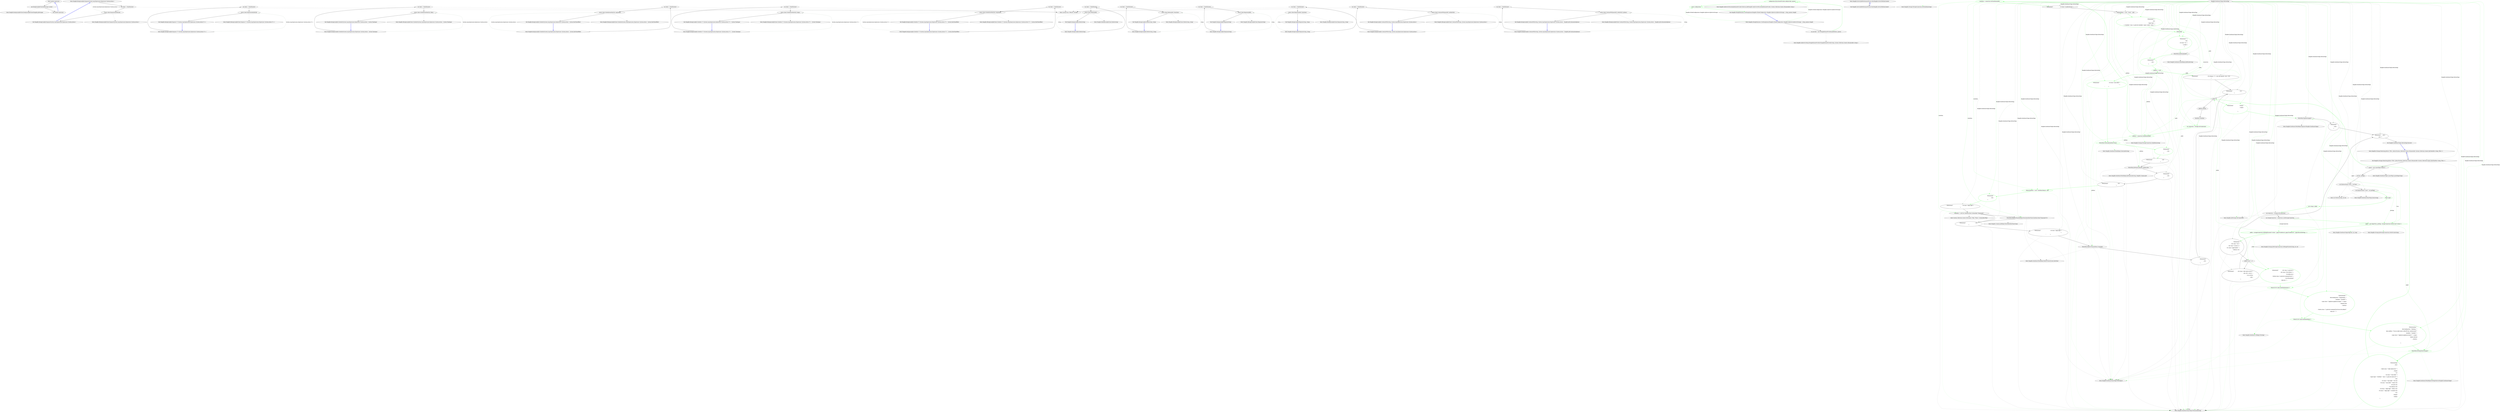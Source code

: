 digraph  {
n0 [label="Entry lambda expression", span="29-29", cluster="lambda expression"];
n1 [label="new BackgroundJobClient(JobStorage.Current)", span="29-29", cluster="lambda expression"];
n2 [label="Exit lambda expression", span="29-29", cluster="lambda expression"];
n3 [label="Entry Hangfire.BackgroundJobClient.BackgroundJobClient(Hangfire.JobStorage)", span="48-48", cluster="Hangfire.BackgroundJobClient.BackgroundJobClient(Hangfire.JobStorage)"];
n4 [label="Entry Hangfire.BackgroundJob.Enqueue(System.Linq.Expressions.Expression<System.Action>)", span="61-61", cluster="Hangfire.BackgroundJob.Enqueue(System.Linq.Expressions.Expression<System.Action>)"];
n5 [label="var client = ClientFactory()", span="63-63", cluster="Hangfire.BackgroundJob.Enqueue(System.Linq.Expressions.Expression<System.Action>)"];
n6 [label="return client.Enqueue(methodCall);", span="64-64", cluster="Hangfire.BackgroundJob.Enqueue(System.Linq.Expressions.Expression<System.Action>)"];
n8 [label="Entry System.Func<TResult>.Invoke()", span="0-0", cluster="System.Func<TResult>.Invoke()"];
n7 [label="Exit Hangfire.BackgroundJob.Enqueue(System.Linq.Expressions.Expression<System.Action>)", span="61-61", cluster="Hangfire.BackgroundJob.Enqueue(System.Linq.Expressions.Expression<System.Action>)"];
n9 [label="Entry Hangfire.IBackgroundJobClient.Enqueue(System.Linq.Expressions.Expression<System.Action>)", span="36-36", cluster="Hangfire.IBackgroundJobClient.Enqueue(System.Linq.Expressions.Expression<System.Action>)"];
n10 [label="Entry Hangfire.BackgroundJob.Enqueue<T>(System.Linq.Expressions.Expression<System.Action<T>>)", span="77-77", cluster="Hangfire.BackgroundJob.Enqueue<T>(System.Linq.Expressions.Expression<System.Action<T>>)"];
n11 [label="var client = ClientFactory()", span="79-79", cluster="Hangfire.BackgroundJob.Enqueue<T>(System.Linq.Expressions.Expression<System.Action<T>>)"];
n12 [label="return client.Enqueue(methodCall);", span="80-80", cluster="Hangfire.BackgroundJob.Enqueue<T>(System.Linq.Expressions.Expression<System.Action<T>>)"];
n13 [label="Exit Hangfire.BackgroundJob.Enqueue<T>(System.Linq.Expressions.Expression<System.Action<T>>)", span="77-77", cluster="Hangfire.BackgroundJob.Enqueue<T>(System.Linq.Expressions.Expression<System.Action<T>>)"];
n14 [label="Entry Hangfire.IBackgroundJobClient.Enqueue<T>(System.Linq.Expressions.Expression<System.Action<T>>)", span="54-54", cluster="Hangfire.IBackgroundJobClient.Enqueue<T>(System.Linq.Expressions.Expression<System.Action<T>>)"];
n15 [label="Entry Hangfire.BackgroundJob.Schedule(System.Linq.Expressions.Expression<System.Action>, System.TimeSpan)", span="91-91", cluster="Hangfire.BackgroundJob.Schedule(System.Linq.Expressions.Expression<System.Action>, System.TimeSpan)"];
n16 [label="var client = ClientFactory()", span="93-93", cluster="Hangfire.BackgroundJob.Schedule(System.Linq.Expressions.Expression<System.Action>, System.TimeSpan)"];
n17 [label="return client.Schedule(methodCall, delay);", span="94-94", cluster="Hangfire.BackgroundJob.Schedule(System.Linq.Expressions.Expression<System.Action>, System.TimeSpan)"];
n18 [label="Exit Hangfire.BackgroundJob.Schedule(System.Linq.Expressions.Expression<System.Action>, System.TimeSpan)", span="91-91", cluster="Hangfire.BackgroundJob.Schedule(System.Linq.Expressions.Expression<System.Action>, System.TimeSpan)"];
n19 [label="Entry Hangfire.IBackgroundJobClient.Schedule(System.Linq.Expressions.Expression<System.Action>, System.TimeSpan)", span="69-69", cluster="Hangfire.IBackgroundJobClient.Schedule(System.Linq.Expressions.Expression<System.Action>, System.TimeSpan)"];
n20 [label="Entry Hangfire.BackgroundJob.Schedule(System.Linq.Expressions.Expression<System.Action>, System.DateTimeOffset)", span="105-105", cluster="Hangfire.BackgroundJob.Schedule(System.Linq.Expressions.Expression<System.Action>, System.DateTimeOffset)"];
n21 [label="var client = ClientFactory()", span="107-107", cluster="Hangfire.BackgroundJob.Schedule(System.Linq.Expressions.Expression<System.Action>, System.DateTimeOffset)"];
n22 [label="return client.Schedule(methodCall, enqueueAt);", span="108-108", cluster="Hangfire.BackgroundJob.Schedule(System.Linq.Expressions.Expression<System.Action>, System.DateTimeOffset)"];
n23 [label="Exit Hangfire.BackgroundJob.Schedule(System.Linq.Expressions.Expression<System.Action>, System.DateTimeOffset)", span="105-105", cluster="Hangfire.BackgroundJob.Schedule(System.Linq.Expressions.Expression<System.Action>, System.DateTimeOffset)"];
n24 [label="Entry Hangfire.IBackgroundJobClient.Schedule(System.Linq.Expressions.Expression<System.Action>, System.DateTimeOffset)", span="84-84", cluster="Hangfire.IBackgroundJobClient.Schedule(System.Linq.Expressions.Expression<System.Action>, System.DateTimeOffset)"];
n25 [label="Entry Hangfire.BackgroundJob.Schedule<T>(System.Linq.Expressions.Expression<System.Action<T>>, System.TimeSpan)", span="120-120", cluster="Hangfire.BackgroundJob.Schedule<T>(System.Linq.Expressions.Expression<System.Action<T>>, System.TimeSpan)"];
n26 [label="var client = ClientFactory()", span="122-122", cluster="Hangfire.BackgroundJob.Schedule<T>(System.Linq.Expressions.Expression<System.Action<T>>, System.TimeSpan)"];
n27 [label="return client.Schedule(methodCall, delay);", span="123-123", cluster="Hangfire.BackgroundJob.Schedule<T>(System.Linq.Expressions.Expression<System.Action<T>>, System.TimeSpan)"];
n28 [label="Exit Hangfire.BackgroundJob.Schedule<T>(System.Linq.Expressions.Expression<System.Action<T>>, System.TimeSpan)", span="120-120", cluster="Hangfire.BackgroundJob.Schedule<T>(System.Linq.Expressions.Expression<System.Action<T>>, System.TimeSpan)"];
n29 [label="Entry Hangfire.IBackgroundJobClient.Schedule<T>(System.Linq.Expressions.Expression<System.Action<T>>, System.TimeSpan)", span="104-104", cluster="Hangfire.IBackgroundJobClient.Schedule<T>(System.Linq.Expressions.Expression<System.Action<T>>, System.TimeSpan)"];
n30 [label="Entry Hangfire.BackgroundJob.Schedule<T>(System.Linq.Expressions.Expression<System.Action<T>>, System.DateTimeOffset)", span="135-135", cluster="Hangfire.BackgroundJob.Schedule<T>(System.Linq.Expressions.Expression<System.Action<T>>, System.DateTimeOffset)"];
n31 [label="var client = ClientFactory()", span="137-137", cluster="Hangfire.BackgroundJob.Schedule<T>(System.Linq.Expressions.Expression<System.Action<T>>, System.DateTimeOffset)"];
n32 [label="return client.Schedule(methodCall, enqueueAt);", span="138-138", cluster="Hangfire.BackgroundJob.Schedule<T>(System.Linq.Expressions.Expression<System.Action<T>>, System.DateTimeOffset)"];
n33 [label="Exit Hangfire.BackgroundJob.Schedule<T>(System.Linq.Expressions.Expression<System.Action<T>>, System.DateTimeOffset)", span="135-135", cluster="Hangfire.BackgroundJob.Schedule<T>(System.Linq.Expressions.Expression<System.Action<T>>, System.DateTimeOffset)"];
n34 [label="Entry Hangfire.IBackgroundJobClient.Schedule<T>(System.Linq.Expressions.Expression<System.Action<T>>, System.DateTimeOffset)", span="120-120", cluster="Hangfire.IBackgroundJobClient.Schedule<T>(System.Linq.Expressions.Expression<System.Action<T>>, System.DateTimeOffset)"];
n35 [label="Entry Hangfire.BackgroundJob.Delete(string)", span="149-149", cluster="Hangfire.BackgroundJob.Delete(string)"];
n36 [label="var client = ClientFactory()", span="151-151", cluster="Hangfire.BackgroundJob.Delete(string)"];
n37 [label="return client.Delete(jobId);", span="152-152", cluster="Hangfire.BackgroundJob.Delete(string)"];
n38 [label="Exit Hangfire.BackgroundJob.Delete(string)", span="149-149", cluster="Hangfire.BackgroundJob.Delete(string)"];
n39 [label="Entry Hangfire.IBackgroundJobClient.Delete(string)", span="204-204", cluster="Hangfire.IBackgroundJobClient.Delete(string)"];
n40 [label="Entry Hangfire.BackgroundJob.Delete(string, string)", span="165-165", cluster="Hangfire.BackgroundJob.Delete(string, string)"];
n41 [label="var client = ClientFactory()", span="167-167", cluster="Hangfire.BackgroundJob.Delete(string, string)"];
n42 [label="return client.Delete(jobId, fromState);", span="168-168", cluster="Hangfire.BackgroundJob.Delete(string, string)"];
n43 [label="Exit Hangfire.BackgroundJob.Delete(string, string)", span="165-165", cluster="Hangfire.BackgroundJob.Delete(string, string)"];
n44 [label="Entry Hangfire.IBackgroundJobClient.Delete(string, string)", span="233-233", cluster="Hangfire.IBackgroundJobClient.Delete(string, string)"];
n45 [label="Entry Hangfire.BackgroundJob.Requeue(string)", span="178-178", cluster="Hangfire.BackgroundJob.Requeue(string)"];
n46 [label="var client = ClientFactory()", span="180-180", cluster="Hangfire.BackgroundJob.Requeue(string)"];
n47 [label="return client.Requeue(jobId);", span="181-181", cluster="Hangfire.BackgroundJob.Requeue(string)"];
n48 [label="Exit Hangfire.BackgroundJob.Requeue(string)", span="178-178", cluster="Hangfire.BackgroundJob.Requeue(string)"];
n49 [label="Entry Hangfire.IBackgroundJobClient.Requeue(string)", span="249-249", cluster="Hangfire.IBackgroundJobClient.Requeue(string)"];
n50 [label="Entry Hangfire.BackgroundJob.Requeue(string, string)", span="194-194", cluster="Hangfire.BackgroundJob.Requeue(string, string)"];
n51 [label="var client = ClientFactory()", span="196-196", cluster="Hangfire.BackgroundJob.Requeue(string, string)"];
n52 [label="return client.Requeue(jobId, fromState);", span="197-197", cluster="Hangfire.BackgroundJob.Requeue(string, string)"];
n53 [label="Exit Hangfire.BackgroundJob.Requeue(string, string)", span="194-194", cluster="Hangfire.BackgroundJob.Requeue(string, string)"];
n54 [label="Entry Hangfire.IBackgroundJobClient.Requeue(string, string)", span="265-265", cluster="Hangfire.IBackgroundJobClient.Requeue(string, string)"];
n55 [label="Entry Hangfire.BackgroundJob.ContinueWith(string, System.Linq.Expressions.Expression<System.Action>)", span="200-200", cluster="Hangfire.BackgroundJob.ContinueWith(string, System.Linq.Expressions.Expression<System.Action>)"];
n56 [label="var client = ClientFactory()", span="202-202", cluster="Hangfire.BackgroundJob.ContinueWith(string, System.Linq.Expressions.Expression<System.Action>)"];
n57 [label="return client.ContinueWith(parentId, methodCall);", span="203-203", cluster="Hangfire.BackgroundJob.ContinueWith(string, System.Linq.Expressions.Expression<System.Action>)"];
n58 [label="Exit Hangfire.BackgroundJob.ContinueWith(string, System.Linq.Expressions.Expression<System.Action>)", span="200-200", cluster="Hangfire.BackgroundJob.ContinueWith(string, System.Linq.Expressions.Expression<System.Action>)"];
n59 [label="Entry Hangfire.IBackgroundJobClient.ContinueWith(string, System.Linq.Expressions.Expression<System.Action>)", span="273-273", cluster="Hangfire.IBackgroundJobClient.ContinueWith(string, System.Linq.Expressions.Expression<System.Action>)"];
n60 [label="Entry Hangfire.BackgroundJob.ContinueWith(string, System.Linq.Expressions.Expression<System.Action>, Hangfire.JobContinuationOptions)", span="206-206", cluster="Hangfire.BackgroundJob.ContinueWith(string, System.Linq.Expressions.Expression<System.Action>, Hangfire.JobContinuationOptions)"];
n61 [label="var client = ClientFactory()", span="208-208", cluster="Hangfire.BackgroundJob.ContinueWith(string, System.Linq.Expressions.Expression<System.Action>, Hangfire.JobContinuationOptions)"];
n62 [label="return client.ContinueWith(parentId, methodCall, options);", span="209-209", cluster="Hangfire.BackgroundJob.ContinueWith(string, System.Linq.Expressions.Expression<System.Action>, Hangfire.JobContinuationOptions)"];
n63 [label="Exit Hangfire.BackgroundJob.ContinueWith(string, System.Linq.Expressions.Expression<System.Action>, Hangfire.JobContinuationOptions)", span="206-206", cluster="Hangfire.BackgroundJob.ContinueWith(string, System.Linq.Expressions.Expression<System.Action>, Hangfire.JobContinuationOptions)"];
n64 [label="Entry Hangfire.IBackgroundJobClient.ContinueWith(string, System.Linq.Expressions.Expression<System.Action>, Hangfire.JobContinuationOptions)", span="288-288", cluster="Hangfire.IBackgroundJobClient.ContinueWith(string, System.Linq.Expressions.Expression<System.Action>, Hangfire.JobContinuationOptions)"];
m1_2 [label="configuration.Entry.QueueProviders.Add(provider, queues)", span="29-29", cluster="Hangfire.MsmqExtensions.UseMsmqQueues(Hangfire.IGlobalConfiguration<Hangfire.SqlServer.SqlServerStorage>, string, params string[])", color=green, community=0, file="MsmqExtensions.cs"];
m1_0 [label="Entry Hangfire.MsmqExtensions.UseMsmqQueues(Hangfire.IGlobalConfiguration<Hangfire.SqlServer.SqlServerStorage>, string, params string[])", span="24-24", cluster="Hangfire.MsmqExtensions.UseMsmqQueues(Hangfire.IGlobalConfiguration<Hangfire.SqlServer.SqlServerStorage>, string, params string[])", file="MsmqExtensions.cs"];
m1_1 [label="var provider = new MsmqJobQueueProvider(pathPattern, queues)", span="28-28", cluster="Hangfire.MsmqExtensions.UseMsmqQueues(Hangfire.IGlobalConfiguration<Hangfire.SqlServer.SqlServerStorage>, string, params string[])", file="MsmqExtensions.cs"];
m1_3 [label="return configuration;", span="31-31", cluster="Hangfire.MsmqExtensions.UseMsmqQueues(Hangfire.IGlobalConfiguration<Hangfire.SqlServer.SqlServerStorage>, string, params string[])", file="MsmqExtensions.cs", color=green, community=0];
m1_4 [label="Exit Hangfire.MsmqExtensions.UseMsmqQueues(Hangfire.IGlobalConfiguration<Hangfire.SqlServer.SqlServerStorage>, string, params string[])", span="24-24", cluster="Hangfire.MsmqExtensions.UseMsmqQueues(Hangfire.IGlobalConfiguration<Hangfire.SqlServer.SqlServerStorage>, string, params string[])", file="MsmqExtensions.cs"];
m1_5 [label="Entry Hangfire.SqlServer.Msmq.MsmqJobQueueProvider.MsmqJobQueueProvider(string, System.Collections.Generic.IEnumerable<string>)", span="26-26", cluster="Hangfire.SqlServer.Msmq.MsmqJobQueueProvider.MsmqJobQueueProvider(string, System.Collections.Generic.IEnumerable<string>)", file="MsmqExtensions.cs"];
m1_6 [label="Entry Hangfire.SqlServer.PersistentJobQueueProviderCollection.Add(Hangfire.SqlServer.IPersistentJobQueueProvider, System.Collections.Generic.IEnumerable<string>)", span="40-40", cluster="Hangfire.SqlServer.PersistentJobQueueProviderCollection.Add(Hangfire.SqlServer.IPersistentJobQueueProvider, System.Collections.Generic.IEnumerable<string>)", file="MsmqExtensions.cs"];
m2_0 [label="Entry Hangfire.Server.IJobPerformanceProcess.Run(Hangfire.Server.PerformContext)", span="20-20", cluster="Hangfire.Server.IJobPerformanceProcess.Run(Hangfire.Server.PerformContext)", file="Program.cs"];
m2_1 [label="Exit Hangfire.Server.IJobPerformanceProcess.Run(Hangfire.Server.PerformContext)", span="20-20", cluster="Hangfire.Server.IJobPerformanceProcess.Run(Hangfire.Server.PerformContext)", file="Program.cs"];
m3_71 [label="Entry Hangfire.Storage.IStorageConnection.GetStateData(string)", span="45-45", cluster="Hangfire.Storage.IStorageConnection.GetStateData(string)", file="RetriesPage.generated.cs"];
m3_63 [label="Entry Hangfire.JobStorage.GetConnection()", span="56-56", cluster="Hangfire.JobStorage.GetConnection()", file="RetriesPage.generated.cs"];
m3_0 [label="Entry HangFire.Storage.Monitoring.JobList<TDto>.JobList(System.Collections.Generic.IEnumerable<System.Collections.Generic.KeyValuePair<string, TDto>>)", span="6-6", cluster="HangFire.Storage.Monitoring.JobList<TDto>.JobList(System.Collections.Generic.IEnumerable<System.Collections.Generic.KeyValuePair<string, TDto>>)", file="RetriesPage.generated.cs"];
m3_10 [label="pager = new Pager(from, perPage, storageConnection.GetSetCount(''retries''))", span="82-82", cluster="Hangfire.Dashboard.Pages.RetriesPage.Execute()", color=green, community=0, file="RetriesPage.generated.cs"];
m3_4 [label="int.TryParse(Query(''from''), out from)", span="72-72", cluster="Hangfire.Dashboard.Pages.RetriesPage.Execute()", file="RetriesPage.generated.cs"];
m3_5 [label="int.TryParse(Query(''count''), out perPage)", span="73-73", cluster="Hangfire.Dashboard.Pages.RetriesPage.Execute()", file="RetriesPage.generated.cs"];
m3_9 [label="var storageConnection = connection as JobStorageConnection", span="80-80", cluster="Hangfire.Dashboard.Pages.RetriesPage.Execute()", file="RetriesPage.generated.cs"];
m3_11 [label="jobIds = storageConnection.GetRangeFromSet(''retries'', pager.FromRecord, pager.FromRecord + pager.RecordsPerPage - 1)", span="83-83", cluster="Hangfire.Dashboard.Pages.RetriesPage.Execute()", color=green, community=0, file="RetriesPage.generated.cs"];
m3_20 [label="Write(Html.PerPageSelector(pager))", span="158-158", cluster="Hangfire.Dashboard.Pages.RetriesPage.Execute()", color=green, community=0, file="RetriesPage.generated.cs"];
m3_55 [label="Write(Html.Paginator(pager))", span="365-365", cluster="Hangfire.Dashboard.Pages.RetriesPage.Execute()", file="RetriesPage.generated.cs"];
m3_6 [label="Pager pager", span="75-75", cluster="Hangfire.Dashboard.Pages.RetriesPage.Execute()", color=green, community=0, file="RetriesPage.generated.cs"];
m3_7 [label="List<string> jobIds", span="76-76", cluster="Hangfire.Dashboard.Pages.RetriesPage.Execute()", color=green, community=0, file="RetriesPage.generated.cs"];
m3_8 [label="var connection = Storage.GetConnection()", span="78-78", cluster="Hangfire.Dashboard.Pages.RetriesPage.Execute()", file="RetriesPage.generated.cs"];
m3_12 [label="WriteLiteral(''\r\n<div class=\''row\''>\r\n    <div class=\''col-md-12\''>\r\n        <h1 class=\''page-header\'''' +\r\n''>Retries</h1>\r\n'')", span="90-91", cluster="Hangfire.Dashboard.Pages.RetriesPage.Execute()", file="RetriesPage.generated.cs"];
m3_13 [label="jobIds.Count == 0", span="96-96", cluster="Hangfire.Dashboard.Pages.RetriesPage.Execute()", file="RetriesPage.generated.cs"];
m3_22 [label=jobIds, span="186-186", cluster="Hangfire.Dashboard.Pages.RetriesPage.Execute()", file="RetriesPage.generated.cs"];
m3_19 [label="WriteLiteral(@''''''\r\n                            data-loading-text=''''Deleting...''''\r\n                            data-confirm=''''Do you really want to DELETE ALL selected jobs?''''\r\n                            disabled=''''disabled''''>\r\n                        <span class=''''glyphicon glyphicon-remove''''></span>\r\n                        Delete selected\r\n                    </button>\r\n\r\n                    '')", span="145-153", cluster="Hangfire.Dashboard.Pages.RetriesPage.Execute()", color=green, community=0, file="RetriesPage.generated.cs"];
m3_21 [label="WriteLiteral(@''\r\n                </div>\r\n\r\n                <table class=''''table table-hover''''>\r\n                    <thead>\r\n                    <tr>\r\n                        <th class=''''min-width''''>\r\n                            <input type=''''checkbox'''' class=''''js-jobs-list-select-all''''/>\r\n                        </th>\r\n                        <th class=''''min-width''''>Id</th>\r\n                        <th class=''''min-width''''>State</th>\r\n                        <th>Job</th>\r\n                        <th>Reason</th>\r\n                        <th class=''''align-right''''>Retry</th>\r\n                        <th class=''''align-right''''>Created</th>\r\n                    </tr>\r\n                    </thead>\r\n                    <tbody>\r\n'')", span="163-181", cluster="Hangfire.Dashboard.Pages.RetriesPage.Execute()", color=green, community=0, file="RetriesPage.generated.cs"];
m3_15 [label="WriteLiteral(''            <div class=\''js-jobs-list\''>\r\n                <div class=\''btn-toolbar b'' +\r\n''tn-toolbar-top\''>\r\n                    <button class=\''js-jobs-list-command btn bt'' +\r\n''n-sm btn-primary\''\r\n                            data-url=\'''')", span="115-117", cluster="Hangfire.Dashboard.Pages.RetriesPage.Execute()", color=green, community=0, file="RetriesPage.generated.cs"];
m3_16 [label="Write(Url.To(''/jobs/scheduled/enqueue''))", span="122-122", cluster="Hangfire.Dashboard.Pages.RetriesPage.Execute()", color=green, community=0, file="RetriesPage.generated.cs"];
m3_17 [label="WriteLiteral(@''''''\r\n                            data-loading-text=''''Enqueueing...''''\r\n                            disabled=''''disabled''''>\r\n                        <span class=''''glyphicon glyphicon-repeat''''></span>\r\n                        Enqueue jobs\r\n                    </button>\r\n\r\n                    <button class=''''js-jobs-list-command btn btn-sm btn-default''''\r\n                            data-url='''''')", span="127-135", cluster="Hangfire.Dashboard.Pages.RetriesPage.Execute()", color=green, community=0, file="RetriesPage.generated.cs"];
m3_18 [label="Write(Url.To(''/jobs/scheduled/delete''))", span="140-140", cluster="Hangfire.Dashboard.Pages.RetriesPage.Execute()", color=green, community=0, file="RetriesPage.generated.cs"];
m3_54 [label="WriteLiteral(''                    </tbody>\r\n                </table>\r\n\r\n                '')", span="360-360", cluster="Hangfire.Dashboard.Pages.RetriesPage.Execute()", color=green, community=0, file="RetriesPage.generated.cs"];
m3_26 [label="jobData = connection.GetJobData(jobId)", span="193-193", cluster="Hangfire.Dashboard.Pages.RetriesPage.Execute()", color=green, community=0, file="RetriesPage.generated.cs"];
m3_25 [label="var connection = Storage.GetConnection()", span="191-191", cluster="Hangfire.Dashboard.Pages.RetriesPage.Execute()", color=green, community=0, file="RetriesPage.generated.cs"];
m3_27 [label="stateData = connection.GetStateData(jobId)", span="194-194", cluster="Hangfire.Dashboard.Pages.RetriesPage.Execute()", color=green, community=0, file="RetriesPage.generated.cs"];
m3_29 [label="Write(jobData != null ? ''hover'' : null)", span="206-206", cluster="Hangfire.Dashboard.Pages.RetriesPage.Execute()", file="RetriesPage.generated.cs"];
m3_35 [label="jobData == null", span="238-238", cluster="Hangfire.Dashboard.Pages.RetriesPage.Execute()", color=green, community=0, file="RetriesPage.generated.cs"];
m3_38 [label="Write(Html.StateLabel(jobData.State))", span="262-262", cluster="Hangfire.Dashboard.Pages.RetriesPage.Execute()", color=green, community=0, file="RetriesPage.generated.cs"];
m3_41 [label="Write(Html.JobNameLink(jobId, jobData.Job))", span="276-276", cluster="Hangfire.Dashboard.Pages.RetriesPage.Execute()", file="RetriesPage.generated.cs"];
m3_51 [label="Write(Html.RelativeTime(jobData.CreatedAt))", span="335-335", cluster="Hangfire.Dashboard.Pages.RetriesPage.Execute()", file="RetriesPage.generated.cs"];
m3_28 [label="WriteLiteral(''                        <tr class=\''js-jobs-list-row '')", span="201-201", cluster="Hangfire.Dashboard.Pages.RetriesPage.Execute()", file="RetriesPage.generated.cs"];
m3_44 [label="Write(stateData != null ? stateData.Reason : null)", span="290-290", cluster="Hangfire.Dashboard.Pages.RetriesPage.Execute()", color=green, community=0, file="RetriesPage.generated.cs"];
m3_47 [label="stateData != null && stateData.Data.ContainsKey(''EnqueueAt'')", span="304-304", cluster="Hangfire.Dashboard.Pages.RetriesPage.Execute()", file="RetriesPage.generated.cs"];
m3_48 [label="Write(Html.RelativeTime(JobHelper.DeserializeDateTime(stateData.Data[''EnqueueAt''])))", span="312-312", cluster="Hangfire.Dashboard.Pages.RetriesPage.Execute()", file="RetriesPage.generated.cs"];
m3_31 [label="Write(jobId)", span="217-217", cluster="Hangfire.Dashboard.Pages.RetriesPage.Execute()", color=green, community=0, file="RetriesPage.generated.cs"];
m3_30 [label="WriteLiteral(''\''>\r\n                            <td>\r\n                                <input type'' +\r\n''=\''checkbox\'' class=\''js-jobs-list-checkbox\'' name=\''jobs[]\'' value=\'''')", span="211-212", cluster="Hangfire.Dashboard.Pages.RetriesPage.Execute()", color=green, community=0, file="RetriesPage.generated.cs"];
m3_32 [label="WriteLiteral(''\''/>\r\n                            </td>\r\n                            <td class=\''mi'' +\r\n''n-width\''>\r\n                                '')", span="222-223", cluster="Hangfire.Dashboard.Pages.RetriesPage.Execute()", color=green, community=0, file="RetriesPage.generated.cs"];
m3_24 [label="StateData stateData", span="189-189", cluster="Hangfire.Dashboard.Pages.RetriesPage.Execute()", file="RetriesPage.generated.cs"];
m3_34 [label="WriteLiteral(''\r\n                            </td>\r\n'')", span="233-233", cluster="Hangfire.Dashboard.Pages.RetriesPage.Execute()", color=green, community=0, file="RetriesPage.generated.cs"];
m3_36 [label="WriteLiteral(''                                <td colspan=\''5\''><em>Job expired.</em></td>\r\n'')", span="244-244", cluster="Hangfire.Dashboard.Pages.RetriesPage.Execute()", file="RetriesPage.generated.cs"];
m3_37 [label="WriteLiteral(''                                <td class=\''min-width\''>\r\n                         '' +\r\n''           '')", span="256-257", cluster="Hangfire.Dashboard.Pages.RetriesPage.Execute()", color=green, community=0, file="RetriesPage.generated.cs"];
m3_39 [label="WriteLiteral(''\r\n                                </td>\r\n'')", span="267-267", cluster="Hangfire.Dashboard.Pages.RetriesPage.Execute()", color=green, community=0, file="RetriesPage.generated.cs"];
m3_43 [label="WriteLiteral(''                                <td>\r\n                                    '')", span="285-285", cluster="Hangfire.Dashboard.Pages.RetriesPage.Execute()", file="RetriesPage.generated.cs"];
m3_45 [label="WriteLiteral(''\r\n                                </td>\r\n'')", span="295-295", cluster="Hangfire.Dashboard.Pages.RetriesPage.Execute()", color=green, community=0, file="RetriesPage.generated.cs"];
m3_33 [label="Write(Html.JobIdLink(jobId))", span="228-228", cluster="Hangfire.Dashboard.Pages.RetriesPage.Execute()", file="RetriesPage.generated.cs"];
m3_40 [label="WriteLiteral(''                                <td>\r\n                                    '')", span="271-271", cluster="Hangfire.Dashboard.Pages.RetriesPage.Execute()", file="RetriesPage.generated.cs"];
m3_46 [label="WriteLiteral(''                                <td class=\''align-right\''>\r\n'')", span="299-299", cluster="Hangfire.Dashboard.Pages.RetriesPage.Execute()", file="RetriesPage.generated.cs"];
m3_3 [label="int from, perPage", span="70-70", cluster="Hangfire.Dashboard.Pages.RetriesPage.Execute()", file="RetriesPage.generated.cs"];
m3_56 [label="WriteLiteral(''\r\n            </div>\r\n'')", span="370-370", cluster="Hangfire.Dashboard.Pages.RetriesPage.Execute()", file="RetriesPage.generated.cs"];
m3_14 [label="WriteLiteral(''            <div class=\''alert alert-success\''>\r\n                All is OK – you ha'' +\r\n''ve no retries.\r\n            </div>\r\n'')", span="102-103", cluster="Hangfire.Dashboard.Pages.RetriesPage.Execute()", file="RetriesPage.generated.cs"];
m3_53 [label="WriteLiteral(''                        </tr>\r\n'')", span="350-350", cluster="Hangfire.Dashboard.Pages.RetriesPage.Execute()", file="RetriesPage.generated.cs"];
m3_23 [label="JobData jobData", span="188-188", cluster="Hangfire.Dashboard.Pages.RetriesPage.Execute()", file="RetriesPage.generated.cs"];
m3_1 [label="Exit HangFire.Storage.Monitoring.JobList<TDto>.JobList(System.Collections.Generic.IEnumerable<System.Collections.Generic.KeyValuePair<string, TDto>>)", span="6-6", cluster="HangFire.Storage.Monitoring.JobList<TDto>.JobList(System.Collections.Generic.IEnumerable<System.Collections.Generic.KeyValuePair<string, TDto>>)", file="RetriesPage.generated.cs"];
m3_2 [label="Layout = new LayoutPage(''Retries'')", span="68-68", cluster="Hangfire.Dashboard.Pages.RetriesPage.Execute()", file="RetriesPage.generated.cs"];
m3_42 [label="WriteLiteral(''\r\n                                </td>\r\n'')", span="281-281", cluster="Hangfire.Dashboard.Pages.RetriesPage.Execute()", file="RetriesPage.generated.cs"];
m3_49 [label="WriteLiteral(''                                </td>\r\n'')", span="325-325", cluster="Hangfire.Dashboard.Pages.RetriesPage.Execute()", file="RetriesPage.generated.cs"];
m3_50 [label="WriteLiteral(''                                <td class=\''align-right\''>\r\n                       '' +\r\n''             '')", span="329-330", cluster="Hangfire.Dashboard.Pages.RetriesPage.Execute()", file="RetriesPage.generated.cs"];
m3_52 [label="WriteLiteral(''\r\n                                </td>\r\n'')", span="340-340", cluster="Hangfire.Dashboard.Pages.RetriesPage.Execute()", file="RetriesPage.generated.cs"];
m3_57 [label="WriteLiteral(''    </div>\r\n</div>'')", span="380-380", cluster="Hangfire.Dashboard.Pages.RetriesPage.Execute()", file="RetriesPage.generated.cs"];
m3_58 [label="Exit Hangfire.Dashboard.Pages.RetriesPage.Execute()", span="52-52", cluster="Hangfire.Dashboard.Pages.RetriesPage.Execute()", file="RetriesPage.generated.cs"];
m3_78 [label="Entry Hangfire.Dashboard.HtmlHelper.Paginator(Hangfire.Dashboard.Pager)", span="70-70", cluster="Hangfire.Dashboard.HtmlHelper.Paginator(Hangfire.Dashboard.Pager)", file="RetriesPage.generated.cs"];
m3_67 [label="Entry Hangfire.Dashboard.UrlHelper.To(string)", span="33-33", cluster="Hangfire.Dashboard.UrlHelper.To(string)", file="RetriesPage.generated.cs"];
m3_60 [label="Entry Hangfire.Dashboard.Pages.LayoutPage.LayoutPage(string)", span="4-4", cluster="Hangfire.Dashboard.Pages.LayoutPage.LayoutPage(string)", file="RetriesPage.generated.cs"];
m3_66 [label="Entry Hangfire.Storage.JobStorageConnection.GetRangeFromSet(string, int, int)", span="58-58", cluster="Hangfire.Storage.JobStorageConnection.GetRangeFromSet(string, int, int)", file="RetriesPage.generated.cs"];
m3_59 [label="Entry Hangfire.Dashboard.RazorPage.WriteLiteral(string)", span="104-104", cluster="Hangfire.Dashboard.RazorPage.WriteLiteral(string)", file="RetriesPage.generated.cs"];
m3_61 [label="Entry Hangfire.Dashboard.RazorPage.Query(string)", span="65-65", cluster="Hangfire.Dashboard.RazorPage.Query(string)", file="RetriesPage.generated.cs"];
m3_70 [label="Entry Hangfire.Storage.IStorageConnection.GetJobData(string)", span="42-42", cluster="Hangfire.Storage.IStorageConnection.GetJobData(string)", file="RetriesPage.generated.cs"];
m3_62 [label="Entry int.TryParse(string, out int)", span="0-0", cluster="int.TryParse(string, out int)", file="RetriesPage.generated.cs"];
m3_64 [label="Entry Hangfire.Dashboard.Pager.Pager(int, int, long)", span="29-29", cluster="Hangfire.Dashboard.Pager.Pager(int, int, long)", file="RetriesPage.generated.cs"];
m3_76 [label="Entry Hangfire.Common.JobHelper.DeserializeDateTime(string)", span="73-73", cluster="Hangfire.Common.JobHelper.DeserializeDateTime(string)", file="RetriesPage.generated.cs"];
m3_77 [label="Entry Hangfire.Dashboard.HtmlHelper.RelativeTime(System.DateTime)", span="154-154", cluster="Hangfire.Dashboard.HtmlHelper.RelativeTime(System.DateTime)", file="RetriesPage.generated.cs"];
m3_75 [label="Entry System.Collections.Generic.IDictionary<TKey, TValue>.ContainsKey(TKey)", span="0-0", cluster="System.Collections.Generic.IDictionary<TKey, TValue>.ContainsKey(TKey)", file="RetriesPage.generated.cs"];
m3_73 [label="Entry Hangfire.Dashboard.HtmlHelper.StateLabel(string)", span="126-126", cluster="Hangfire.Dashboard.HtmlHelper.StateLabel(string)", file="RetriesPage.generated.cs"];
m3_69 [label="Entry Hangfire.Dashboard.HtmlHelper.PerPageSelector(Hangfire.Dashboard.Pager)", span="76-76", cluster="Hangfire.Dashboard.HtmlHelper.PerPageSelector(Hangfire.Dashboard.Pager)", file="RetriesPage.generated.cs"];
m3_74 [label="Entry Hangfire.Dashboard.HtmlHelper.JobNameLink(string, Hangfire.Common.Job)", span="146-146", cluster="Hangfire.Dashboard.HtmlHelper.JobNameLink(string, Hangfire.Common.Job)", file="RetriesPage.generated.cs"];
m3_72 [label="Entry Hangfire.Dashboard.HtmlHelper.JobIdLink(string)", span="139-139", cluster="Hangfire.Dashboard.HtmlHelper.JobIdLink(string)", file="RetriesPage.generated.cs"];
m3_68 [label="Entry Hangfire.Dashboard.RazorPage.Write(object)", span="111-111", cluster="Hangfire.Dashboard.RazorPage.Write(object)", file="RetriesPage.generated.cs"];
m3_65 [label="Entry Hangfire.Storage.JobStorageConnection.GetSetCount(string)", span="53-53", cluster="Hangfire.Storage.JobStorageConnection.GetSetCount(string)", file="RetriesPage.generated.cs"];
m3_79 [label="Hangfire.Dashboard.Pages.RetriesPage", span="", file="RetriesPage.generated.cs"];
n0 -> n1  [key=0, style=solid];
n1 -> n2  [key=0, style=solid];
n1 -> n3  [key=2, style=dotted];
n2 -> n0  [key=0, style=bold, color=blue];
n4 -> n5  [key=0, style=solid];
n4 -> n6  [key=1, style=dashed, color=darkseagreen4, label="System.Linq.Expressions.Expression<System.Action>"];
n5 -> n6  [key=0, style=solid];
n5 -> n8  [key=2, style=dotted];
n6 -> n7  [key=0, style=solid];
n6 -> n9  [key=2, style=dotted];
n7 -> n4  [key=0, style=bold, color=blue];
n10 -> n11  [key=0, style=solid];
n10 -> n12  [key=1, style=dashed, color=darkseagreen4, label="System.Linq.Expressions.Expression<System.Action<T>>"];
n11 -> n12  [key=0, style=solid];
n11 -> n8  [key=2, style=dotted];
n12 -> n13  [key=0, style=solid];
n12 -> n14  [key=2, style=dotted];
n13 -> n10  [key=0, style=bold, color=blue];
n15 -> n16  [key=0, style=solid];
n15 -> n17  [key=1, style=dashed, color=darkseagreen4, label="System.Linq.Expressions.Expression<System.Action>"];
n16 -> n17  [key=0, style=solid];
n16 -> n8  [key=2, style=dotted];
n17 -> n18  [key=0, style=solid];
n17 -> n19  [key=2, style=dotted];
n18 -> n15  [key=0, style=bold, color=blue];
n20 -> n21  [key=0, style=solid];
n20 -> n22  [key=1, style=dashed, color=darkseagreen4, label="System.Linq.Expressions.Expression<System.Action>"];
n21 -> n22  [key=0, style=solid];
n21 -> n8  [key=2, style=dotted];
n22 -> n23  [key=0, style=solid];
n22 -> n24  [key=2, style=dotted];
n23 -> n20  [key=0, style=bold, color=blue];
n25 -> n26  [key=0, style=solid];
n25 -> n27  [key=1, style=dashed, color=darkseagreen4, label="System.Linq.Expressions.Expression<System.Action<T>>"];
n26 -> n27  [key=0, style=solid];
n26 -> n8  [key=2, style=dotted];
n27 -> n28  [key=0, style=solid];
n27 -> n29  [key=2, style=dotted];
n28 -> n25  [key=0, style=bold, color=blue];
n30 -> n31  [key=0, style=solid];
n30 -> n32  [key=1, style=dashed, color=darkseagreen4, label="System.Linq.Expressions.Expression<System.Action<T>>"];
n31 -> n32  [key=0, style=solid];
n31 -> n8  [key=2, style=dotted];
n32 -> n33  [key=0, style=solid];
n32 -> n34  [key=2, style=dotted];
n33 -> n30  [key=0, style=bold, color=blue];
n35 -> n36  [key=0, style=solid];
n35 -> n37  [key=1, style=dashed, color=darkseagreen4, label=string];
n36 -> n37  [key=0, style=solid];
n36 -> n8  [key=2, style=dotted];
n37 -> n38  [key=0, style=solid];
n37 -> n39  [key=2, style=dotted];
n38 -> n35  [key=0, style=bold, color=blue];
n40 -> n41  [key=0, style=solid];
n40 -> n42  [key=1, style=dashed, color=darkseagreen4, label=string];
n41 -> n42  [key=0, style=solid];
n41 -> n8  [key=2, style=dotted];
n42 -> n43  [key=0, style=solid];
n42 -> n44  [key=2, style=dotted];
n43 -> n40  [key=0, style=bold, color=blue];
n45 -> n46  [key=0, style=solid];
n45 -> n47  [key=1, style=dashed, color=darkseagreen4, label=string];
n46 -> n47  [key=0, style=solid];
n46 -> n8  [key=2, style=dotted];
n47 -> n48  [key=0, style=solid];
n47 -> n49  [key=2, style=dotted];
n48 -> n45  [key=0, style=bold, color=blue];
n50 -> n51  [key=0, style=solid];
n50 -> n52  [key=1, style=dashed, color=darkseagreen4, label=string];
n51 -> n52  [key=0, style=solid];
n51 -> n8  [key=2, style=dotted];
n52 -> n53  [key=0, style=solid];
n52 -> n54  [key=2, style=dotted];
n53 -> n50  [key=0, style=bold, color=blue];
n55 -> n56  [key=0, style=solid];
n55 -> n57  [key=1, style=dashed, color=darkseagreen4, label=string];
n56 -> n57  [key=0, style=solid];
n56 -> n8  [key=2, style=dotted];
n57 -> n58  [key=0, style=solid];
n57 -> n59  [key=2, style=dotted];
n58 -> n55  [key=0, style=bold, color=blue];
n60 -> n61  [key=0, style=solid];
n60 -> n62  [key=1, style=dashed, color=darkseagreen4, label=string];
n61 -> n62  [key=0, style=solid];
n61 -> n8  [key=2, style=dotted];
n62 -> n63  [key=0, style=solid];
n62 -> n64  [key=2, style=dotted];
n63 -> n60  [key=0, style=bold, color=blue];
m1_2 -> m1_3  [key=0, style=solid, color=green];
m1_2 -> m1_6  [key=2, style=dotted, color=green];
m1_0 -> m1_1  [key=0, style=solid];
m1_0 -> m1_2  [key=1, style=dashed, color=green, label="Hangfire.IGlobalConfiguration<Hangfire.SqlServer.SqlServerStorage>"];
m1_0 -> m1_3  [key=1, style=dashed, color=green, label="Hangfire.IGlobalConfiguration<Hangfire.SqlServer.SqlServerStorage>"];
m1_1 -> m1_2  [key=0, style=solid, color=green];
m1_1 -> m1_5  [key=2, style=dotted];
m1_3 -> m1_4  [key=0, style=solid, color=green];
m1_4 -> m1_0  [key=0, style=bold, color=blue];
m2_0 -> m2_1  [key=0, style=solid];
m2_1 -> m2_0  [key=0, style=bold, color=blue];
m3_0 -> m3_1  [key=0, style=solid];
m3_10 -> m3_11  [key=0, style=solid, color=green];
m3_10 -> m3_64  [key=2, style=dotted, color=green];
m3_10 -> m3_65  [key=2, style=dotted, color=green];
m3_10 -> m3_20  [key=1, style=dashed, color=green, label=pager];
m3_10 -> m3_55  [key=1, style=dashed, color=green, label=pager];
m3_4 -> m3_10  [key=1, style=dashed, color=green, label=from];
m3_4 -> m3_5  [key=0, style=solid];
m3_4 -> m3_61  [key=2, style=dotted];
m3_4 -> m3_62  [key=2, style=dotted];
m3_5 -> m3_10  [key=1, style=dashed, color=green, label=perPage];
m3_5 -> m3_6  [key=0, style=solid, color=green];
m3_5 -> m3_61  [key=2, style=dotted];
m3_5 -> m3_62  [key=2, style=dotted];
m3_9 -> m3_10  [key=0, style=solid, color=green];
m3_9 -> m3_11  [key=1, style=dashed, color=green, label=storageConnection];
m3_11 -> m3_12  [key=0, style=solid, color=green];
m3_11 -> m3_66  [key=2, style=dotted, color=green];
m3_11 -> m3_13  [key=1, style=dashed, color=green, label=jobIds];
m3_11 -> m3_22  [key=1, style=dashed, color=green, label=jobIds];
m3_20 -> m3_21  [key=0, style=solid, color=green];
m3_20 -> m3_69  [key=2, style=dotted, color=green];
m3_20 -> m3_68  [key=2, style=dotted, color=green];
m3_55 -> m3_56  [key=0, style=solid];
m3_55 -> m3_78  [key=2, style=dotted];
m3_55 -> m3_68  [key=2, style=dotted];
m3_6 -> m3_7  [key=0, style=solid, color=green];
m3_7 -> m3_8  [key=0, style=solid, color=green];
m3_8 -> m3_9  [key=0, style=solid];
m3_8 -> m3_63  [key=2, style=dotted];
m3_12 -> m3_13  [key=0, style=solid];
m3_12 -> m3_59  [key=2, style=dotted];
m3_13 -> m3_15  [key=0, style=solid, color=green];
m3_13 -> m3_14  [key=0, style=solid];
m3_22 -> m3_54  [key=0, style=solid, color=green];
m3_22 -> m3_26  [key=1, style=dashed, color=green, label=jobId];
m3_22 -> m3_27  [key=1, style=dashed, color=green, label=jobId];
m3_22 -> m3_31  [key=1, style=dashed, color=green, label=jobId];
m3_22 -> m3_23  [key=0, style=solid];
m3_22 -> m3_33  [key=1, style=dashed, color=darkseagreen4, label=jobId];
m3_22 -> m3_41  [key=1, style=dashed, color=darkseagreen4, label=jobId];
m3_19 -> m3_20  [key=0, style=solid, color=green];
m3_19 -> m3_59  [key=2, style=dotted, color=green];
m3_21 -> m3_22  [key=0, style=solid, color=green];
m3_21 -> m3_59  [key=2, style=dotted, color=green];
m3_15 -> m3_16  [key=0, style=solid, color=green];
m3_15 -> m3_59  [key=2, style=dotted, color=green];
m3_16 -> m3_17  [key=0, style=solid, color=green];
m3_16 -> m3_67  [key=2, style=dotted, color=green];
m3_16 -> m3_68  [key=2, style=dotted, color=green];
m3_17 -> m3_18  [key=0, style=solid, color=green];
m3_17 -> m3_59  [key=2, style=dotted, color=green];
m3_18 -> m3_19  [key=0, style=solid, color=green];
m3_18 -> m3_67  [key=2, style=dotted, color=green];
m3_18 -> m3_68  [key=2, style=dotted, color=green];
m3_54 -> m3_55  [key=0, style=solid, color=green];
m3_54 -> m3_59  [key=2, style=dotted, color=green];
m3_26 -> m3_27  [key=0, style=solid, color=green];
m3_26 -> m3_70  [key=2, style=dotted, color=green];
m3_26 -> m3_29  [key=1, style=dashed, color=green, label=jobData];
m3_26 -> m3_35  [key=1, style=dashed, color=green, label=jobData];
m3_26 -> m3_38  [key=1, style=dashed, color=green, label=jobData];
m3_26 -> m3_41  [key=1, style=dashed, color=green, label=jobData];
m3_26 -> m3_51  [key=1, style=dashed, color=green, label=jobData];
m3_25 -> m3_26  [key=0, style=solid, color=green];
m3_25 -> m3_27  [key=1, style=dashed, color=green, label=connection];
m3_25 -> m3_63  [key=2, style=dotted, color=green];
m3_27 -> m3_28  [key=0, style=solid, color=green];
m3_27 -> m3_71  [key=2, style=dotted, color=green];
m3_27 -> m3_44  [key=1, style=dashed, color=green, label=stateData];
m3_27 -> m3_47  [key=1, style=dashed, color=green, label=stateData];
m3_27 -> m3_48  [key=1, style=dashed, color=green, label=stateData];
m3_29 -> m3_30  [key=0, style=solid, color=green];
m3_29 -> m3_68  [key=2, style=dotted];
m3_35 -> m3_36  [key=0, style=solid, color=green];
m3_35 -> m3_37  [key=0, style=solid, color=green];
m3_38 -> m3_39  [key=0, style=solid, color=green];
m3_38 -> m3_73  [key=2, style=dotted, color=green];
m3_38 -> m3_68  [key=2, style=dotted, color=green];
m3_41 -> m3_68  [key=2, style=dotted];
m3_41 -> m3_42  [key=0, style=solid];
m3_41 -> m3_74  [key=2, style=dotted];
m3_51 -> m3_68  [key=2, style=dotted];
m3_51 -> m3_52  [key=0, style=solid];
m3_51 -> m3_77  [key=2, style=dotted];
m3_28 -> m3_59  [key=2, style=dotted];
m3_28 -> m3_29  [key=0, style=solid];
m3_44 -> m3_45  [key=0, style=solid, color=green];
m3_44 -> m3_68  [key=2, style=dotted, color=green];
m3_47 -> m3_48  [key=0, style=solid];
m3_47 -> m3_49  [key=0, style=solid];
m3_47 -> m3_75  [key=2, style=dotted];
m3_48 -> m3_68  [key=2, style=dotted];
m3_48 -> m3_49  [key=0, style=solid];
m3_48 -> m3_76  [key=2, style=dotted];
m3_48 -> m3_77  [key=2, style=dotted];
m3_31 -> m3_32  [key=0, style=solid, color=green];
m3_31 -> m3_68  [key=2, style=dotted, color=green];
m3_30 -> m3_31  [key=0, style=solid, color=green];
m3_30 -> m3_59  [key=2, style=dotted, color=green];
m3_32 -> m3_33  [key=0, style=solid, color=green];
m3_32 -> m3_59  [key=2, style=dotted, color=green];
m3_24 -> m3_25  [key=0, style=solid, color=green];
m3_34 -> m3_35  [key=0, style=solid, color=green];
m3_34 -> m3_59  [key=2, style=dotted, color=green];
m3_36 -> m3_59  [key=2, style=dotted];
m3_36 -> m3_53  [key=0, style=solid];
m3_37 -> m3_38  [key=0, style=solid, color=green];
m3_37 -> m3_59  [key=2, style=dotted, color=green];
m3_39 -> m3_40  [key=0, style=solid, color=green];
m3_39 -> m3_59  [key=2, style=dotted, color=green];
m3_43 -> m3_44  [key=0, style=solid, color=green];
m3_43 -> m3_59  [key=2, style=dotted];
m3_45 -> m3_46  [key=0, style=solid, color=green];
m3_45 -> m3_59  [key=2, style=dotted, color=green];
m3_33 -> m3_34  [key=0, style=solid, color=green];
m3_33 -> m3_68  [key=2, style=dotted];
m3_33 -> m3_72  [key=2, style=dotted];
m3_40 -> m3_59  [key=2, style=dotted];
m3_40 -> m3_41  [key=0, style=solid];
m3_46 -> m3_59  [key=2, style=dotted];
m3_46 -> m3_47  [key=0, style=solid];
m3_3 -> m3_4  [key=0, style=solid];
m3_56 -> m3_59  [key=2, style=dotted];
m3_56 -> m3_57  [key=0, style=solid];
m3_14 -> m3_59  [key=2, style=dotted];
m3_14 -> m3_57  [key=0, style=solid];
m3_53 -> m3_22  [key=0, style=solid];
m3_53 -> m3_59  [key=2, style=dotted];
m3_23 -> m3_24  [key=0, style=solid];
m3_1 -> m3_59  [key=2, style=dotted];
m3_1 -> m3_2  [key=0, style=solid];
m3_1 -> m3_0  [key=0, style=bold, color=blue];
m3_2 -> m3_3  [key=0, style=solid];
m3_2 -> m3_60  [key=2, style=dotted];
m3_42 -> m3_59  [key=2, style=dotted];
m3_42 -> m3_43  [key=0, style=solid];
m3_49 -> m3_59  [key=2, style=dotted];
m3_49 -> m3_50  [key=0, style=solid];
m3_50 -> m3_59  [key=2, style=dotted];
m3_50 -> m3_51  [key=0, style=solid];
m3_52 -> m3_59  [key=2, style=dotted];
m3_52 -> m3_53  [key=0, style=solid];
m3_57 -> m3_59  [key=2, style=dotted];
m3_57 -> m3_58  [key=0, style=solid];
m3_58 -> m3_0  [key=0, style=bold, color=blue];
m3_79 -> m3_20  [key=1, style=dashed, color=green, label="Hangfire.Dashboard.Pages.RetriesPage"];
m3_79 -> m3_15  [key=1, style=dashed, color=green, label="Hangfire.Dashboard.Pages.RetriesPage"];
m3_79 -> m3_16  [key=1, style=dashed, color=green, label="Hangfire.Dashboard.Pages.RetriesPage"];
m3_79 -> m3_17  [key=1, style=dashed, color=green, label="Hangfire.Dashboard.Pages.RetriesPage"];
m3_79 -> m3_18  [key=1, style=dashed, color=green, label="Hangfire.Dashboard.Pages.RetriesPage"];
m3_79 -> m3_19  [key=1, style=dashed, color=green, label="Hangfire.Dashboard.Pages.RetriesPage"];
m3_79 -> m3_21  [key=1, style=dashed, color=green, label="Hangfire.Dashboard.Pages.RetriesPage"];
m3_79 -> m3_54  [key=1, style=dashed, color=green, label="Hangfire.Dashboard.Pages.RetriesPage"];
m3_79 -> m3_31  [key=1, style=dashed, color=green, label="Hangfire.Dashboard.Pages.RetriesPage"];
m3_79 -> m3_25  [key=1, style=dashed, color=green, label="Hangfire.Dashboard.Pages.RetriesPage"];
m3_79 -> m3_38  [key=1, style=dashed, color=green, label="Hangfire.Dashboard.Pages.RetriesPage"];
m3_79 -> m3_44  [key=1, style=dashed, color=green, label="Hangfire.Dashboard.Pages.RetriesPage"];
m3_79 -> m3_30  [key=1, style=dashed, color=green, label="Hangfire.Dashboard.Pages.RetriesPage"];
m3_79 -> m3_32  [key=1, style=dashed, color=green, label="Hangfire.Dashboard.Pages.RetriesPage"];
m3_79 -> m3_34  [key=1, style=dashed, color=green, label="Hangfire.Dashboard.Pages.RetriesPage"];
m3_79 -> m3_37  [key=1, style=dashed, color=green, label="Hangfire.Dashboard.Pages.RetriesPage"];
m3_79 -> m3_39  [key=1, style=dashed, color=green, label="Hangfire.Dashboard.Pages.RetriesPage"];
m3_79 -> m3_45  [key=1, style=dashed, color=green, label="Hangfire.Dashboard.Pages.RetriesPage"];
m3_79 -> m3_4  [key=1, style=dashed, color=darkseagreen4, label="Hangfire.Dashboard.Pages.RetriesPage"];
m3_79 -> m3_5  [key=1, style=dashed, color=darkseagreen4, label="Hangfire.Dashboard.Pages.RetriesPage"];
m3_79 -> m3_55  [key=1, style=dashed, color=darkseagreen4, label="Hangfire.Dashboard.Pages.RetriesPage"];
m3_79 -> m3_8  [key=1, style=dashed, color=darkseagreen4, label="Hangfire.Dashboard.Pages.RetriesPage"];
m3_79 -> m3_12  [key=1, style=dashed, color=darkseagreen4, label="Hangfire.Dashboard.Pages.RetriesPage"];
m3_79 -> m3_1  [key=1, style=dashed, color=darkseagreen4, label="Hangfire.Dashboard.Pages.RetriesPage"];
m3_79 -> m3_2  [key=1, style=dashed, color=darkseagreen4, label="Hangfire.Dashboard.Pages.RetriesPage"];
m3_79 -> m3_14  [key=1, style=dashed, color=darkseagreen4, label="Hangfire.Dashboard.Pages.RetriesPage"];
m3_79 -> m3_28  [key=1, style=dashed, color=darkseagreen4, label="Hangfire.Dashboard.Pages.RetriesPage"];
m3_79 -> m3_29  [key=1, style=dashed, color=darkseagreen4, label="Hangfire.Dashboard.Pages.RetriesPage"];
m3_79 -> m3_33  [key=1, style=dashed, color=darkseagreen4, label="Hangfire.Dashboard.Pages.RetriesPage"];
m3_79 -> m3_36  [key=1, style=dashed, color=darkseagreen4, label="Hangfire.Dashboard.Pages.RetriesPage"];
m3_79 -> m3_40  [key=1, style=dashed, color=darkseagreen4, label="Hangfire.Dashboard.Pages.RetriesPage"];
m3_79 -> m3_41  [key=1, style=dashed, color=darkseagreen4, label="Hangfire.Dashboard.Pages.RetriesPage"];
m3_79 -> m3_42  [key=1, style=dashed, color=darkseagreen4, label="Hangfire.Dashboard.Pages.RetriesPage"];
m3_79 -> m3_43  [key=1, style=dashed, color=darkseagreen4, label="Hangfire.Dashboard.Pages.RetriesPage"];
m3_79 -> m3_46  [key=1, style=dashed, color=darkseagreen4, label="Hangfire.Dashboard.Pages.RetriesPage"];
m3_79 -> m3_48  [key=1, style=dashed, color=darkseagreen4, label="Hangfire.Dashboard.Pages.RetriesPage"];
m3_79 -> m3_49  [key=1, style=dashed, color=darkseagreen4, label="Hangfire.Dashboard.Pages.RetriesPage"];
m3_79 -> m3_50  [key=1, style=dashed, color=darkseagreen4, label="Hangfire.Dashboard.Pages.RetriesPage"];
m3_79 -> m3_51  [key=1, style=dashed, color=darkseagreen4, label="Hangfire.Dashboard.Pages.RetriesPage"];
m3_79 -> m3_52  [key=1, style=dashed, color=darkseagreen4, label="Hangfire.Dashboard.Pages.RetriesPage"];
m3_79 -> m3_53  [key=1, style=dashed, color=darkseagreen4, label="Hangfire.Dashboard.Pages.RetriesPage"];
m3_79 -> m3_56  [key=1, style=dashed, color=darkseagreen4, label="Hangfire.Dashboard.Pages.RetriesPage"];
m3_79 -> m3_57  [key=1, style=dashed, color=darkseagreen4, label="Hangfire.Dashboard.Pages.RetriesPage"];
}
